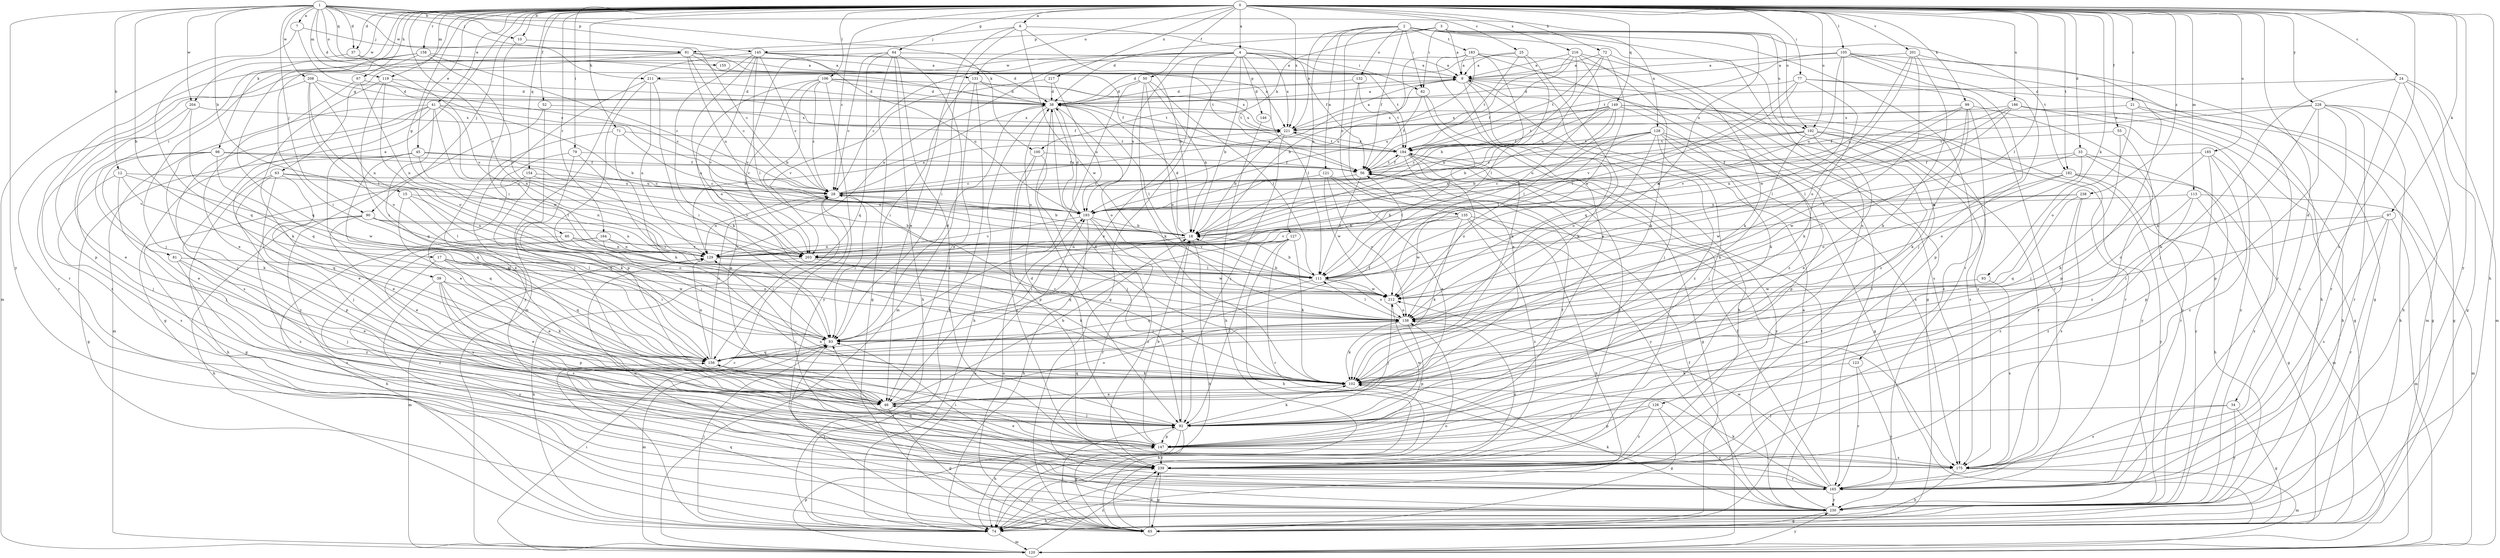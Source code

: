 strict digraph  {
0;
1;
2;
3;
4;
6;
7;
9;
10;
12;
15;
17;
18;
21;
24;
25;
28;
33;
34;
37;
38;
39;
41;
45;
46;
50;
52;
55;
56;
60;
63;
64;
65;
67;
71;
72;
74;
77;
79;
81;
82;
83;
90;
91;
92;
93;
97;
98;
99;
100;
102;
105;
106;
111;
113;
119;
120;
121;
123;
126;
127;
128;
129;
131;
132;
135;
138;
145;
146;
147;
149;
154;
155;
156;
158;
164;
165;
175;
182;
183;
184;
185;
186;
192;
193;
201;
203;
204;
208;
211;
212;
216;
217;
221;
228;
230;
238;
239;
0 -> 4  [label=a];
0 -> 6  [label=a];
0 -> 10  [label=b];
0 -> 21  [label=c];
0 -> 24  [label=c];
0 -> 25  [label=c];
0 -> 28  [label=c];
0 -> 33  [label=d];
0 -> 34  [label=d];
0 -> 37  [label=d];
0 -> 39  [label=e];
0 -> 41  [label=e];
0 -> 45  [label=e];
0 -> 50  [label=f];
0 -> 52  [label=f];
0 -> 55  [label=f];
0 -> 60  [label=g];
0 -> 63  [label=g];
0 -> 64  [label=g];
0 -> 67  [label=h];
0 -> 71  [label=h];
0 -> 72  [label=h];
0 -> 74  [label=h];
0 -> 77  [label=i];
0 -> 79  [label=i];
0 -> 81  [label=i];
0 -> 90  [label=j];
0 -> 93  [label=k];
0 -> 97  [label=k];
0 -> 98  [label=k];
0 -> 99  [label=k];
0 -> 105  [label=l];
0 -> 106  [label=l];
0 -> 111  [label=l];
0 -> 113  [label=m];
0 -> 119  [label=m];
0 -> 131  [label=o];
0 -> 149  [label=q];
0 -> 154  [label=q];
0 -> 158  [label=r];
0 -> 164  [label=r];
0 -> 175  [label=s];
0 -> 182  [label=t];
0 -> 185  [label=u];
0 -> 186  [label=u];
0 -> 192  [label=u];
0 -> 201  [label=v];
0 -> 203  [label=v];
0 -> 204  [label=w];
0 -> 216  [label=x];
0 -> 217  [label=x];
0 -> 221  [label=x];
0 -> 228  [label=y];
0 -> 230  [label=y];
0 -> 238  [label=z];
1 -> 7  [label=a];
1 -> 10  [label=b];
1 -> 12  [label=b];
1 -> 15  [label=b];
1 -> 17  [label=b];
1 -> 37  [label=d];
1 -> 38  [label=d];
1 -> 90  [label=j];
1 -> 91  [label=j];
1 -> 100  [label=k];
1 -> 119  [label=m];
1 -> 131  [label=o];
1 -> 145  [label=p];
1 -> 155  [label=q];
1 -> 192  [label=u];
1 -> 204  [label=w];
1 -> 208  [label=w];
1 -> 211  [label=w];
1 -> 230  [label=y];
2 -> 56  [label=f];
2 -> 82  [label=i];
2 -> 121  [label=n];
2 -> 123  [label=n];
2 -> 126  [label=n];
2 -> 127  [label=n];
2 -> 132  [label=o];
2 -> 135  [label=o];
2 -> 165  [label=r];
2 -> 182  [label=t];
2 -> 183  [label=t];
2 -> 221  [label=x];
3 -> 9  [label=a];
3 -> 38  [label=d];
3 -> 82  [label=i];
3 -> 100  [label=k];
3 -> 128  [label=n];
3 -> 138  [label=o];
3 -> 145  [label=p];
3 -> 192  [label=u];
4 -> 9  [label=a];
4 -> 18  [label=b];
4 -> 28  [label=c];
4 -> 46  [label=e];
4 -> 65  [label=g];
4 -> 82  [label=i];
4 -> 111  [label=l];
4 -> 129  [label=n];
4 -> 146  [label=p];
4 -> 184  [label=t];
4 -> 193  [label=u];
4 -> 211  [label=w];
4 -> 221  [label=x];
6 -> 18  [label=b];
6 -> 46  [label=e];
6 -> 56  [label=f];
6 -> 83  [label=i];
6 -> 91  [label=j];
6 -> 212  [label=w];
7 -> 28  [label=c];
7 -> 91  [label=j];
7 -> 120  [label=m];
9 -> 38  [label=d];
9 -> 92  [label=j];
9 -> 102  [label=k];
9 -> 165  [label=r];
9 -> 175  [label=s];
9 -> 239  [label=z];
10 -> 28  [label=c];
10 -> 83  [label=i];
12 -> 28  [label=c];
12 -> 92  [label=j];
12 -> 156  [label=q];
12 -> 175  [label=s];
12 -> 212  [label=w];
15 -> 111  [label=l];
15 -> 129  [label=n];
15 -> 156  [label=q];
15 -> 193  [label=u];
17 -> 46  [label=e];
17 -> 83  [label=i];
17 -> 111  [label=l];
17 -> 138  [label=o];
17 -> 156  [label=q];
17 -> 239  [label=z];
18 -> 38  [label=d];
18 -> 74  [label=h];
18 -> 83  [label=i];
18 -> 129  [label=n];
21 -> 65  [label=g];
21 -> 138  [label=o];
21 -> 147  [label=p];
21 -> 221  [label=x];
24 -> 38  [label=d];
24 -> 65  [label=g];
24 -> 74  [label=h];
24 -> 92  [label=j];
24 -> 120  [label=m];
24 -> 165  [label=r];
25 -> 9  [label=a];
25 -> 38  [label=d];
25 -> 129  [label=n];
25 -> 156  [label=q];
25 -> 184  [label=t];
28 -> 9  [label=a];
28 -> 18  [label=b];
28 -> 83  [label=i];
28 -> 129  [label=n];
28 -> 193  [label=u];
28 -> 221  [label=x];
33 -> 56  [label=f];
33 -> 138  [label=o];
33 -> 165  [label=r];
33 -> 212  [label=w];
33 -> 230  [label=y];
34 -> 65  [label=g];
34 -> 92  [label=j];
34 -> 175  [label=s];
34 -> 230  [label=y];
37 -> 9  [label=a];
37 -> 156  [label=q];
37 -> 203  [label=v];
38 -> 9  [label=a];
38 -> 74  [label=h];
38 -> 92  [label=j];
38 -> 111  [label=l];
38 -> 129  [label=n];
38 -> 138  [label=o];
38 -> 193  [label=u];
38 -> 221  [label=x];
39 -> 46  [label=e];
39 -> 102  [label=k];
39 -> 147  [label=p];
39 -> 175  [label=s];
39 -> 212  [label=w];
39 -> 230  [label=y];
41 -> 18  [label=b];
41 -> 65  [label=g];
41 -> 92  [label=j];
41 -> 120  [label=m];
41 -> 129  [label=n];
41 -> 156  [label=q];
41 -> 175  [label=s];
41 -> 212  [label=w];
41 -> 221  [label=x];
45 -> 46  [label=e];
45 -> 56  [label=f];
45 -> 65  [label=g];
45 -> 102  [label=k];
45 -> 111  [label=l];
45 -> 193  [label=u];
46 -> 18  [label=b];
46 -> 65  [label=g];
46 -> 92  [label=j];
46 -> 138  [label=o];
50 -> 18  [label=b];
50 -> 38  [label=d];
50 -> 83  [label=i];
50 -> 102  [label=k];
50 -> 111  [label=l];
50 -> 138  [label=o];
52 -> 92  [label=j];
52 -> 221  [label=x];
52 -> 230  [label=y];
55 -> 92  [label=j];
55 -> 184  [label=t];
55 -> 239  [label=z];
56 -> 28  [label=c];
56 -> 111  [label=l];
56 -> 184  [label=t];
60 -> 74  [label=h];
60 -> 83  [label=i];
60 -> 129  [label=n];
60 -> 203  [label=v];
63 -> 28  [label=c];
63 -> 46  [label=e];
63 -> 74  [label=h];
63 -> 92  [label=j];
63 -> 129  [label=n];
63 -> 147  [label=p];
64 -> 9  [label=a];
64 -> 28  [label=c];
64 -> 65  [label=g];
64 -> 74  [label=h];
64 -> 120  [label=m];
64 -> 156  [label=q];
64 -> 175  [label=s];
64 -> 203  [label=v];
65 -> 9  [label=a];
65 -> 83  [label=i];
65 -> 92  [label=j];
65 -> 102  [label=k];
65 -> 138  [label=o];
65 -> 156  [label=q];
65 -> 193  [label=u];
65 -> 239  [label=z];
67 -> 38  [label=d];
67 -> 46  [label=e];
67 -> 129  [label=n];
71 -> 46  [label=e];
71 -> 102  [label=k];
71 -> 184  [label=t];
71 -> 193  [label=u];
72 -> 9  [label=a];
72 -> 102  [label=k];
72 -> 184  [label=t];
72 -> 193  [label=u];
72 -> 212  [label=w];
74 -> 28  [label=c];
74 -> 83  [label=i];
74 -> 120  [label=m];
74 -> 193  [label=u];
74 -> 239  [label=z];
77 -> 38  [label=d];
77 -> 102  [label=k];
77 -> 111  [label=l];
77 -> 120  [label=m];
77 -> 165  [label=r];
77 -> 203  [label=v];
79 -> 46  [label=e];
79 -> 56  [label=f];
79 -> 83  [label=i];
79 -> 102  [label=k];
81 -> 46  [label=e];
81 -> 92  [label=j];
81 -> 111  [label=l];
81 -> 239  [label=z];
82 -> 56  [label=f];
82 -> 74  [label=h];
82 -> 102  [label=k];
83 -> 38  [label=d];
83 -> 120  [label=m];
83 -> 156  [label=q];
90 -> 18  [label=b];
90 -> 46  [label=e];
90 -> 74  [label=h];
90 -> 129  [label=n];
90 -> 138  [label=o];
90 -> 239  [label=z];
91 -> 9  [label=a];
91 -> 28  [label=c];
91 -> 56  [label=f];
91 -> 147  [label=p];
91 -> 165  [label=r];
91 -> 184  [label=t];
91 -> 193  [label=u];
92 -> 18  [label=b];
92 -> 65  [label=g];
92 -> 74  [label=h];
92 -> 102  [label=k];
92 -> 129  [label=n];
92 -> 147  [label=p];
92 -> 212  [label=w];
93 -> 175  [label=s];
93 -> 212  [label=w];
97 -> 18  [label=b];
97 -> 83  [label=i];
97 -> 120  [label=m];
97 -> 165  [label=r];
97 -> 175  [label=s];
98 -> 46  [label=e];
98 -> 56  [label=f];
98 -> 92  [label=j];
98 -> 102  [label=k];
98 -> 156  [label=q];
98 -> 193  [label=u];
99 -> 83  [label=i];
99 -> 102  [label=k];
99 -> 111  [label=l];
99 -> 129  [label=n];
99 -> 221  [label=x];
99 -> 230  [label=y];
99 -> 239  [label=z];
100 -> 56  [label=f];
100 -> 92  [label=j];
100 -> 147  [label=p];
100 -> 239  [label=z];
102 -> 28  [label=c];
102 -> 38  [label=d];
102 -> 46  [label=e];
102 -> 156  [label=q];
105 -> 9  [label=a];
105 -> 65  [label=g];
105 -> 74  [label=h];
105 -> 92  [label=j];
105 -> 147  [label=p];
105 -> 184  [label=t];
105 -> 193  [label=u];
105 -> 212  [label=w];
106 -> 18  [label=b];
106 -> 28  [label=c];
106 -> 38  [label=d];
106 -> 147  [label=p];
106 -> 184  [label=t];
106 -> 203  [label=v];
106 -> 221  [label=x];
106 -> 230  [label=y];
111 -> 18  [label=b];
111 -> 138  [label=o];
111 -> 156  [label=q];
111 -> 212  [label=w];
113 -> 65  [label=g];
113 -> 120  [label=m];
113 -> 138  [label=o];
113 -> 193  [label=u];
113 -> 239  [label=z];
119 -> 28  [label=c];
119 -> 38  [label=d];
119 -> 83  [label=i];
119 -> 102  [label=k];
119 -> 138  [label=o];
120 -> 56  [label=f];
120 -> 83  [label=i];
120 -> 147  [label=p];
120 -> 230  [label=y];
120 -> 239  [label=z];
121 -> 28  [label=c];
121 -> 46  [label=e];
121 -> 138  [label=o];
121 -> 212  [label=w];
121 -> 230  [label=y];
123 -> 102  [label=k];
123 -> 165  [label=r];
123 -> 230  [label=y];
126 -> 65  [label=g];
126 -> 92  [label=j];
126 -> 147  [label=p];
126 -> 230  [label=y];
126 -> 239  [label=z];
127 -> 74  [label=h];
127 -> 92  [label=j];
127 -> 102  [label=k];
127 -> 129  [label=n];
127 -> 156  [label=q];
127 -> 165  [label=r];
127 -> 203  [label=v];
128 -> 18  [label=b];
128 -> 28  [label=c];
128 -> 65  [label=g];
128 -> 92  [label=j];
128 -> 111  [label=l];
128 -> 138  [label=o];
128 -> 147  [label=p];
128 -> 175  [label=s];
128 -> 184  [label=t];
129 -> 111  [label=l];
129 -> 120  [label=m];
131 -> 38  [label=d];
131 -> 46  [label=e];
131 -> 74  [label=h];
131 -> 83  [label=i];
131 -> 184  [label=t];
132 -> 38  [label=d];
132 -> 46  [label=e];
132 -> 184  [label=t];
135 -> 18  [label=b];
135 -> 74  [label=h];
135 -> 102  [label=k];
135 -> 175  [label=s];
135 -> 203  [label=v];
135 -> 212  [label=w];
135 -> 239  [label=z];
138 -> 83  [label=i];
138 -> 102  [label=k];
138 -> 111  [label=l];
138 -> 147  [label=p];
145 -> 9  [label=a];
145 -> 28  [label=c];
145 -> 38  [label=d];
145 -> 102  [label=k];
145 -> 111  [label=l];
145 -> 120  [label=m];
145 -> 138  [label=o];
145 -> 193  [label=u];
145 -> 203  [label=v];
146 -> 74  [label=h];
147 -> 18  [label=b];
147 -> 38  [label=d];
147 -> 46  [label=e];
147 -> 56  [label=f];
147 -> 175  [label=s];
147 -> 239  [label=z];
149 -> 18  [label=b];
149 -> 56  [label=f];
149 -> 102  [label=k];
149 -> 111  [label=l];
149 -> 129  [label=n];
149 -> 165  [label=r];
149 -> 175  [label=s];
149 -> 184  [label=t];
149 -> 221  [label=x];
154 -> 28  [label=c];
154 -> 65  [label=g];
154 -> 156  [label=q];
154 -> 203  [label=v];
155 -> 221  [label=x];
156 -> 28  [label=c];
156 -> 56  [label=f];
156 -> 102  [label=k];
156 -> 129  [label=n];
158 -> 9  [label=a];
158 -> 28  [label=c];
158 -> 83  [label=i];
158 -> 92  [label=j];
158 -> 156  [label=q];
158 -> 203  [label=v];
164 -> 83  [label=i];
164 -> 129  [label=n];
164 -> 175  [label=s];
164 -> 203  [label=v];
164 -> 239  [label=z];
165 -> 28  [label=c];
165 -> 56  [label=f];
165 -> 83  [label=i];
165 -> 102  [label=k];
165 -> 129  [label=n];
165 -> 212  [label=w];
165 -> 230  [label=y];
175 -> 74  [label=h];
175 -> 120  [label=m];
182 -> 28  [label=c];
182 -> 74  [label=h];
182 -> 120  [label=m];
182 -> 138  [label=o];
182 -> 212  [label=w];
182 -> 230  [label=y];
183 -> 9  [label=a];
183 -> 18  [label=b];
183 -> 46  [label=e];
183 -> 65  [label=g];
183 -> 111  [label=l];
183 -> 193  [label=u];
183 -> 239  [label=z];
184 -> 56  [label=f];
184 -> 65  [label=g];
184 -> 111  [label=l];
184 -> 138  [label=o];
184 -> 221  [label=x];
184 -> 230  [label=y];
184 -> 239  [label=z];
185 -> 56  [label=f];
185 -> 102  [label=k];
185 -> 147  [label=p];
185 -> 230  [label=y];
185 -> 239  [label=z];
186 -> 65  [label=g];
186 -> 74  [label=h];
186 -> 111  [label=l];
186 -> 129  [label=n];
186 -> 203  [label=v];
186 -> 221  [label=x];
186 -> 230  [label=y];
192 -> 28  [label=c];
192 -> 46  [label=e];
192 -> 102  [label=k];
192 -> 165  [label=r];
192 -> 175  [label=s];
192 -> 184  [label=t];
192 -> 193  [label=u];
192 -> 230  [label=y];
193 -> 18  [label=b];
193 -> 38  [label=d];
193 -> 74  [label=h];
193 -> 165  [label=r];
193 -> 203  [label=v];
193 -> 239  [label=z];
201 -> 9  [label=a];
201 -> 83  [label=i];
201 -> 102  [label=k];
201 -> 138  [label=o];
201 -> 165  [label=r];
201 -> 193  [label=u];
203 -> 74  [label=h];
203 -> 102  [label=k];
203 -> 212  [label=w];
204 -> 46  [label=e];
204 -> 156  [label=q];
204 -> 221  [label=x];
204 -> 239  [label=z];
208 -> 38  [label=d];
208 -> 56  [label=f];
208 -> 111  [label=l];
208 -> 129  [label=n];
208 -> 138  [label=o];
208 -> 165  [label=r];
211 -> 38  [label=d];
211 -> 83  [label=i];
211 -> 129  [label=n];
211 -> 147  [label=p];
211 -> 230  [label=y];
212 -> 18  [label=b];
212 -> 92  [label=j];
212 -> 138  [label=o];
216 -> 9  [label=a];
216 -> 18  [label=b];
216 -> 56  [label=f];
216 -> 102  [label=k];
216 -> 193  [label=u];
216 -> 212  [label=w];
216 -> 239  [label=z];
217 -> 38  [label=d];
217 -> 193  [label=u];
217 -> 203  [label=v];
221 -> 9  [label=a];
221 -> 18  [label=b];
221 -> 92  [label=j];
221 -> 184  [label=t];
228 -> 56  [label=f];
228 -> 65  [label=g];
228 -> 74  [label=h];
228 -> 102  [label=k];
228 -> 147  [label=p];
228 -> 165  [label=r];
228 -> 175  [label=s];
228 -> 221  [label=x];
230 -> 65  [label=g];
230 -> 74  [label=h];
230 -> 102  [label=k];
230 -> 184  [label=t];
238 -> 18  [label=b];
238 -> 156  [label=q];
238 -> 175  [label=s];
238 -> 193  [label=u];
238 -> 239  [label=z];
239 -> 65  [label=g];
239 -> 83  [label=i];
239 -> 138  [label=o];
239 -> 156  [label=q];
239 -> 165  [label=r];
}
